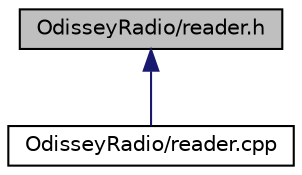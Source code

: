 digraph "OdisseyRadio/reader.h"
{
 // LATEX_PDF_SIZE
  edge [fontname="Helvetica",fontsize="10",labelfontname="Helvetica",labelfontsize="10"];
  node [fontname="Helvetica",fontsize="10",shape=record];
  Node1 [label="OdisseyRadio/reader.h",height=0.2,width=0.4,color="black", fillcolor="grey75", style="filled", fontcolor="black",tooltip=" "];
  Node1 -> Node2 [dir="back",color="midnightblue",fontsize="10",style="solid",fontname="Helvetica"];
  Node2 [label="OdisseyRadio/reader.cpp",height=0.2,width=0.4,color="black", fillcolor="white", style="filled",URL="$reader_8cpp.html",tooltip=" "];
}
